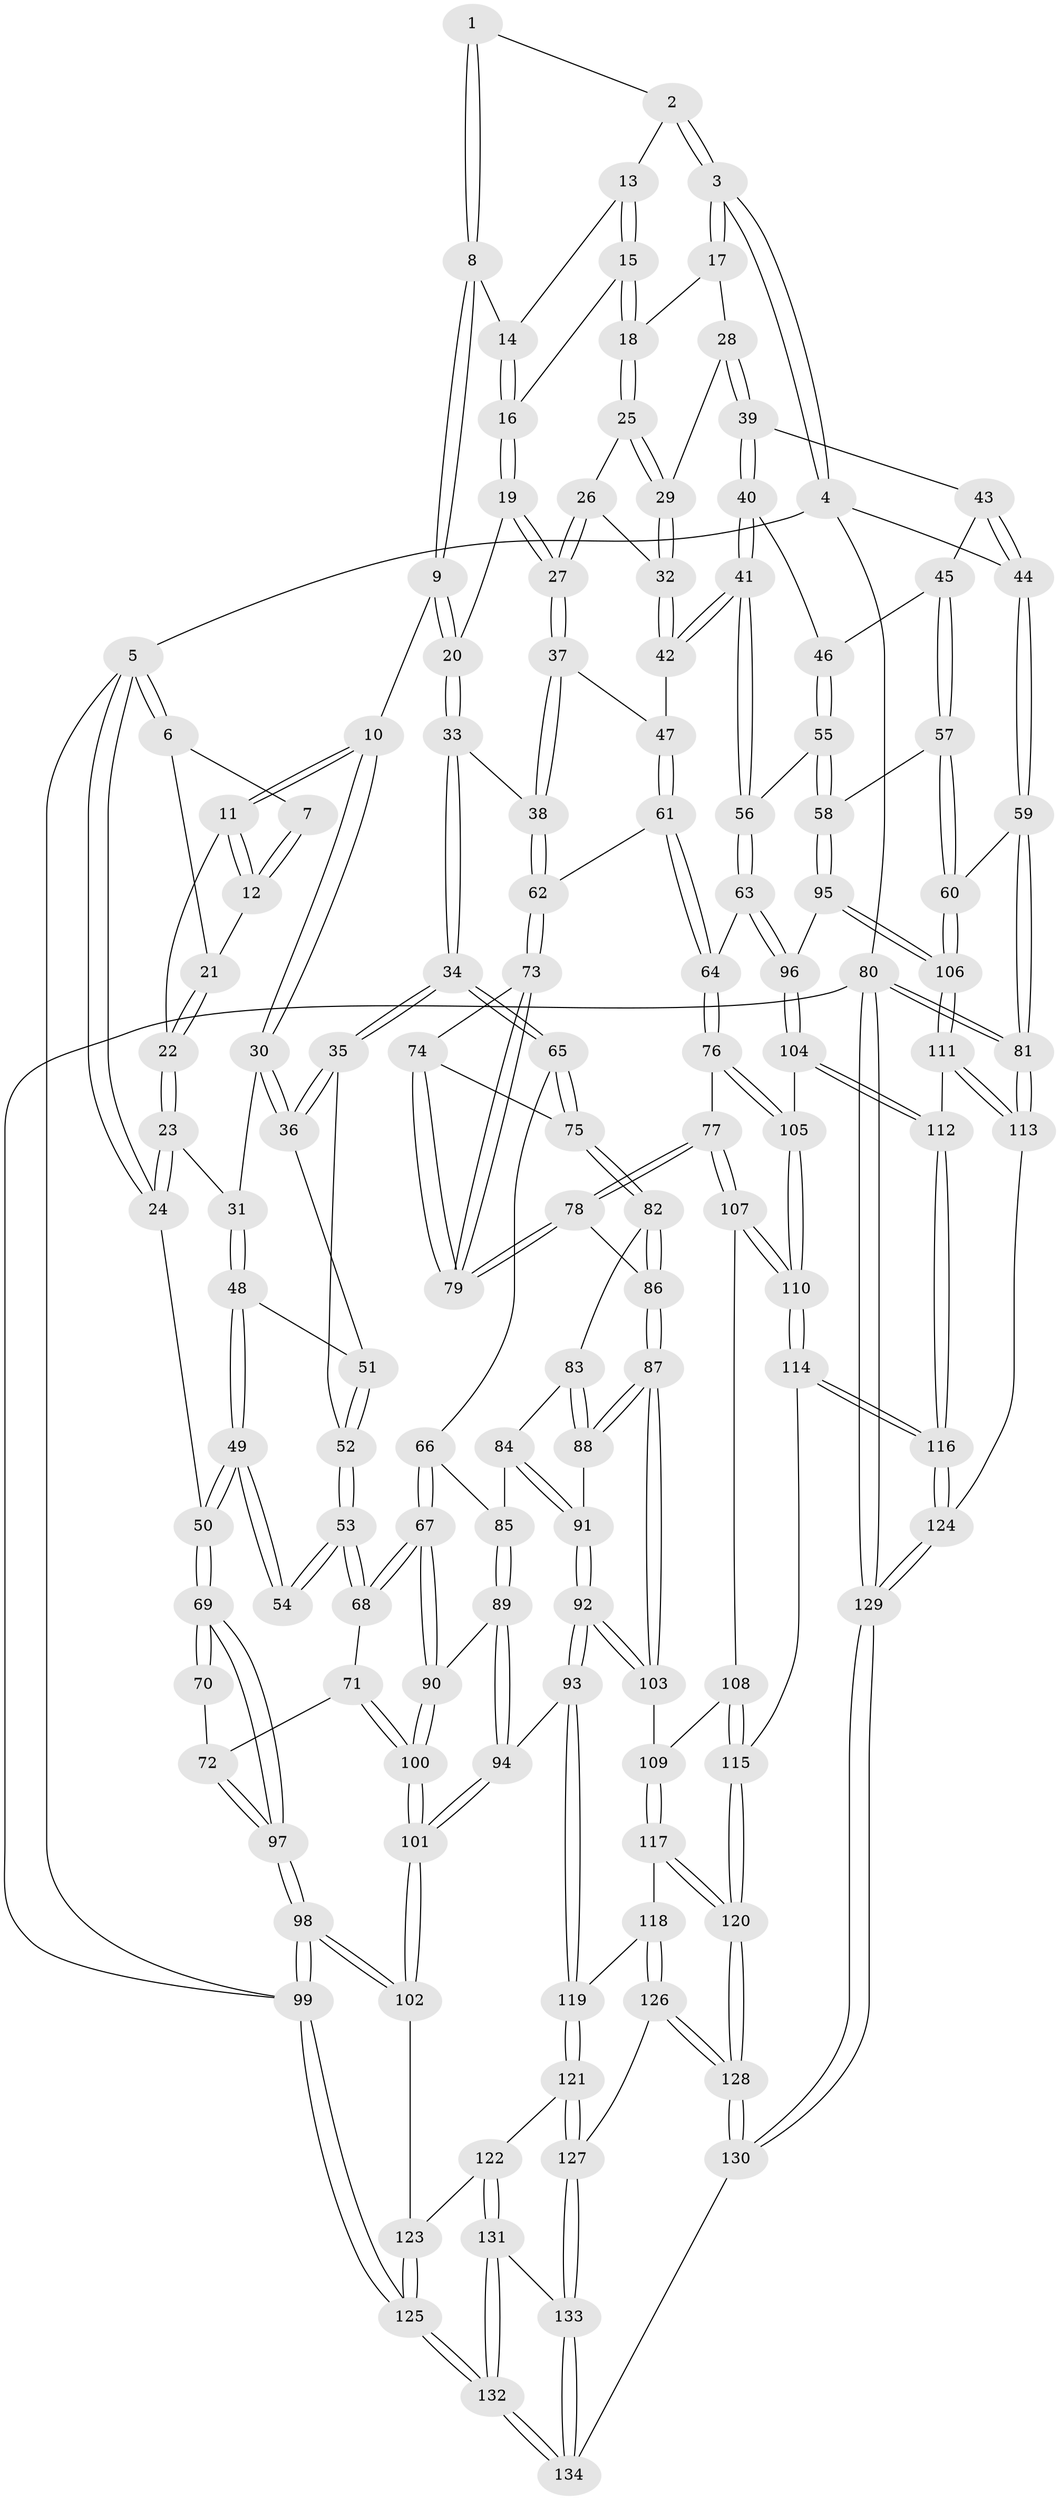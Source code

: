 // Generated by graph-tools (version 1.1) at 2025/11/02/27/25 16:11:59]
// undirected, 134 vertices, 332 edges
graph export_dot {
graph [start="1"]
  node [color=gray90,style=filled];
  1 [pos="+0.4990765306381252+0"];
  2 [pos="+0.9416420641305843+0"];
  3 [pos="+1+0"];
  4 [pos="+1+0"];
  5 [pos="+0+0"];
  6 [pos="+0+0"];
  7 [pos="+0.3487430784058484+0"];
  8 [pos="+0.521842766515692+0.0040992215285201705"];
  9 [pos="+0.5044836052176609+0.07384219260809713"];
  10 [pos="+0.32641588208772265+0.130872245446707"];
  11 [pos="+0.2866366199104142+0.0872243327407025"];
  12 [pos="+0.28739960003934295+0.06648637717564161"];
  13 [pos="+0.7166749761080279+0.052579232672624016"];
  14 [pos="+0.6575391635914998+0.05383593806115706"];
  15 [pos="+0.7362414371176593+0.11838504604573745"];
  16 [pos="+0.6471184875959026+0.1362663457066152"];
  17 [pos="+0.8456360778651559+0.11826104052104165"];
  18 [pos="+0.7438570153796239+0.12679856568671627"];
  19 [pos="+0.5995854812438505+0.17197507317849733"];
  20 [pos="+0.5302162112728833+0.13877391720985963"];
  21 [pos="+0.04199406720397215+0"];
  22 [pos="+0.14004176919079453+0.11336468504902832"];
  23 [pos="+0.11177721553287184+0.19087395870858162"];
  24 [pos="+0+0.10604632933291556"];
  25 [pos="+0.7384836856277182+0.15853631757719802"];
  26 [pos="+0.7162310558819992+0.18616248924417905"];
  27 [pos="+0.6524079601825127+0.24460013622276228"];
  28 [pos="+0.8557531876489581+0.19294371644924901"];
  29 [pos="+0.7849577483475935+0.2132720884294541"];
  30 [pos="+0.3240383591078616+0.2254452554067022"];
  31 [pos="+0.12001307231855718+0.21628830848847813"];
  32 [pos="+0.7704522587454674+0.24925575861211047"];
  33 [pos="+0.44211875115909943+0.320317137083304"];
  34 [pos="+0.4024572334574692+0.3321844131468373"];
  35 [pos="+0.3722054720824674+0.30446852735680163"];
  36 [pos="+0.33877634093451703+0.2598903251143109"];
  37 [pos="+0.6575830026882529+0.28517636713244165"];
  38 [pos="+0.5235619123041194+0.34334772709178296"];
  39 [pos="+0.8612387908465337+0.20035377025031173"];
  40 [pos="+0.8629972308457019+0.29261928668107223"];
  41 [pos="+0.7735611206514859+0.333597855287309"];
  42 [pos="+0.7539790680931585+0.32336056816319275"];
  43 [pos="+0.974906306602629+0.19854382434877624"];
  44 [pos="+1+0"];
  45 [pos="+0.9184766495319542+0.3112103646545976"];
  46 [pos="+0.915639360181452+0.31093659076049734"];
  47 [pos="+0.700092048463637+0.31692181096074185"];
  48 [pos="+0.11555742864248283+0.25574917889038296"];
  49 [pos="+0.08924892872188087+0.2946120455264297"];
  50 [pos="+0+0.3223556133367578"];
  51 [pos="+0.19037009163374652+0.3061785979365397"];
  52 [pos="+0.209639948349742+0.3561049494658087"];
  53 [pos="+0.18569177944944784+0.45839263745530057"];
  54 [pos="+0.09413248325826666+0.3734656951769472"];
  55 [pos="+0.8368639881688846+0.4750466250480605"];
  56 [pos="+0.8186719412140213+0.4741299643870702"];
  57 [pos="+1+0.4384006922595266"];
  58 [pos="+0.9389107050004104+0.4965816414518898"];
  59 [pos="+1+0.43537137269573306"];
  60 [pos="+1+0.4381602028161476"];
  61 [pos="+0.6635152605870015+0.4135051970764944"];
  62 [pos="+0.5684810997060931+0.42241712256974995"];
  63 [pos="+0.7755823235363941+0.510555601582337"];
  64 [pos="+0.7110122438178997+0.5301043518720063"];
  65 [pos="+0.3997779788296379+0.340890801143713"];
  66 [pos="+0.3028474434944424+0.4401381330097323"];
  67 [pos="+0.22066030708687773+0.49091857871167177"];
  68 [pos="+0.19411710018031358+0.47763484759884095"];
  69 [pos="+0+0.36794818300933224"];
  70 [pos="+0.07311999308216238+0.38635686800018865"];
  71 [pos="+0.08336918903055118+0.5298312610480334"];
  72 [pos="+0+0.5036718495296529"];
  73 [pos="+0.5682647595117606+0.42677512715897636"];
  74 [pos="+0.4916474154223433+0.4687468442338555"];
  75 [pos="+0.43922617582827655+0.46363038579413346"];
  76 [pos="+0.6862190826485367+0.5521911466589743"];
  77 [pos="+0.6178138036804752+0.5603849333493862"];
  78 [pos="+0.5897663961819669+0.5520559594368024"];
  79 [pos="+0.5825768978060158+0.5292156636445406"];
  80 [pos="+1+1"];
  81 [pos="+1+0.902301132412618"];
  82 [pos="+0.4384624167444393+0.48775941512093324"];
  83 [pos="+0.4244028278117328+0.5050275101443763"];
  84 [pos="+0.39616259727242537+0.5366017374749938"];
  85 [pos="+0.3888538884766101+0.5354350698112351"];
  86 [pos="+0.5347185582415951+0.5744984143579146"];
  87 [pos="+0.5173939377155091+0.5937226226097062"];
  88 [pos="+0.46761832742889786+0.5891811062730657"];
  89 [pos="+0.2689587215130013+0.5714352491230548"];
  90 [pos="+0.2367125167637563+0.5357809370260345"];
  91 [pos="+0.41013907203787364+0.5871552061235998"];
  92 [pos="+0.3503416052211047+0.6864917832463219"];
  93 [pos="+0.3257504887600012+0.6986533292486282"];
  94 [pos="+0.3216224469522157+0.6957606596372967"];
  95 [pos="+0.9160710079368501+0.6172049950625722"];
  96 [pos="+0.8242081410212175+0.616462473410713"];
  97 [pos="+0+0.5192838784585507"];
  98 [pos="+0+0.9059931183186168"];
  99 [pos="+0+1"];
  100 [pos="+0.09222467075342523+0.7205120481175153"];
  101 [pos="+0.09212211530091267+0.7209062670764895"];
  102 [pos="+0.08198312579732477+0.731716148670727"];
  103 [pos="+0.49464707956773196+0.6840095845648895"];
  104 [pos="+0.7982090339396768+0.6906574969220545"];
  105 [pos="+0.6998785999516485+0.5936455218541525"];
  106 [pos="+0.9348307445342866+0.6746009347288168"];
  107 [pos="+0.6095402816763178+0.6746489084990458"];
  108 [pos="+0.5679338895810041+0.7091279614989275"];
  109 [pos="+0.5014266052761864+0.6933482530458156"];
  110 [pos="+0.6845391408475637+0.7186845730867996"];
  111 [pos="+0.9450619177817257+0.7220538202887764"];
  112 [pos="+0.8053887135074662+0.7316837238829341"];
  113 [pos="+1+0.8531477687858153"];
  114 [pos="+0.7235235632786868+0.8076940843967508"];
  115 [pos="+0.6270336572640409+0.8284695886220569"];
  116 [pos="+0.730330550816026+0.8093371522061369"];
  117 [pos="+0.4859053976898415+0.8270945620263096"];
  118 [pos="+0.45947604509709455+0.8375033930648578"];
  119 [pos="+0.3284799506598526+0.7195151937253236"];
  120 [pos="+0.5968363827225746+0.849502058430198"];
  121 [pos="+0.2767026421722918+0.8462690083310462"];
  122 [pos="+0.26636565679457685+0.8568068019665126"];
  123 [pos="+0.20632831764377269+0.8358087808137808"];
  124 [pos="+0.7985628366037151+0.9201627376760558"];
  125 [pos="+0+1"];
  126 [pos="+0.44054303035561226+0.8713990131596081"];
  127 [pos="+0.4253736166177807+0.8829403718566883"];
  128 [pos="+0.574267171223069+1"];
  129 [pos="+0.7095812202104841+1"];
  130 [pos="+0.5892024853215344+1"];
  131 [pos="+0.26339364375981034+0.9444915027711192"];
  132 [pos="+0.11565472074973988+1"];
  133 [pos="+0.4038909829609202+0.9259423142081934"];
  134 [pos="+0.43939923857856916+1"];
  1 -- 2;
  1 -- 8;
  1 -- 8;
  2 -- 3;
  2 -- 3;
  2 -- 13;
  3 -- 4;
  3 -- 4;
  3 -- 17;
  3 -- 17;
  4 -- 5;
  4 -- 44;
  4 -- 80;
  5 -- 6;
  5 -- 6;
  5 -- 24;
  5 -- 24;
  5 -- 99;
  6 -- 7;
  6 -- 21;
  7 -- 12;
  7 -- 12;
  8 -- 9;
  8 -- 9;
  8 -- 14;
  9 -- 10;
  9 -- 20;
  9 -- 20;
  10 -- 11;
  10 -- 11;
  10 -- 30;
  10 -- 30;
  11 -- 12;
  11 -- 12;
  11 -- 22;
  12 -- 21;
  13 -- 14;
  13 -- 15;
  13 -- 15;
  14 -- 16;
  14 -- 16;
  15 -- 16;
  15 -- 18;
  15 -- 18;
  16 -- 19;
  16 -- 19;
  17 -- 18;
  17 -- 28;
  18 -- 25;
  18 -- 25;
  19 -- 20;
  19 -- 27;
  19 -- 27;
  20 -- 33;
  20 -- 33;
  21 -- 22;
  21 -- 22;
  22 -- 23;
  22 -- 23;
  23 -- 24;
  23 -- 24;
  23 -- 31;
  24 -- 50;
  25 -- 26;
  25 -- 29;
  25 -- 29;
  26 -- 27;
  26 -- 27;
  26 -- 32;
  27 -- 37;
  27 -- 37;
  28 -- 29;
  28 -- 39;
  28 -- 39;
  29 -- 32;
  29 -- 32;
  30 -- 31;
  30 -- 36;
  30 -- 36;
  31 -- 48;
  31 -- 48;
  32 -- 42;
  32 -- 42;
  33 -- 34;
  33 -- 34;
  33 -- 38;
  34 -- 35;
  34 -- 35;
  34 -- 65;
  34 -- 65;
  35 -- 36;
  35 -- 36;
  35 -- 52;
  36 -- 51;
  37 -- 38;
  37 -- 38;
  37 -- 47;
  38 -- 62;
  38 -- 62;
  39 -- 40;
  39 -- 40;
  39 -- 43;
  40 -- 41;
  40 -- 41;
  40 -- 46;
  41 -- 42;
  41 -- 42;
  41 -- 56;
  41 -- 56;
  42 -- 47;
  43 -- 44;
  43 -- 44;
  43 -- 45;
  44 -- 59;
  44 -- 59;
  45 -- 46;
  45 -- 57;
  45 -- 57;
  46 -- 55;
  46 -- 55;
  47 -- 61;
  47 -- 61;
  48 -- 49;
  48 -- 49;
  48 -- 51;
  49 -- 50;
  49 -- 50;
  49 -- 54;
  49 -- 54;
  50 -- 69;
  50 -- 69;
  51 -- 52;
  51 -- 52;
  52 -- 53;
  52 -- 53;
  53 -- 54;
  53 -- 54;
  53 -- 68;
  53 -- 68;
  55 -- 56;
  55 -- 58;
  55 -- 58;
  56 -- 63;
  56 -- 63;
  57 -- 58;
  57 -- 60;
  57 -- 60;
  58 -- 95;
  58 -- 95;
  59 -- 60;
  59 -- 81;
  59 -- 81;
  60 -- 106;
  60 -- 106;
  61 -- 62;
  61 -- 64;
  61 -- 64;
  62 -- 73;
  62 -- 73;
  63 -- 64;
  63 -- 96;
  63 -- 96;
  64 -- 76;
  64 -- 76;
  65 -- 66;
  65 -- 75;
  65 -- 75;
  66 -- 67;
  66 -- 67;
  66 -- 85;
  67 -- 68;
  67 -- 68;
  67 -- 90;
  67 -- 90;
  68 -- 71;
  69 -- 70;
  69 -- 70;
  69 -- 97;
  69 -- 97;
  70 -- 72;
  71 -- 72;
  71 -- 100;
  71 -- 100;
  72 -- 97;
  72 -- 97;
  73 -- 74;
  73 -- 79;
  73 -- 79;
  74 -- 75;
  74 -- 79;
  74 -- 79;
  75 -- 82;
  75 -- 82;
  76 -- 77;
  76 -- 105;
  76 -- 105;
  77 -- 78;
  77 -- 78;
  77 -- 107;
  77 -- 107;
  78 -- 79;
  78 -- 79;
  78 -- 86;
  80 -- 81;
  80 -- 81;
  80 -- 129;
  80 -- 129;
  80 -- 99;
  81 -- 113;
  81 -- 113;
  82 -- 83;
  82 -- 86;
  82 -- 86;
  83 -- 84;
  83 -- 88;
  83 -- 88;
  84 -- 85;
  84 -- 91;
  84 -- 91;
  85 -- 89;
  85 -- 89;
  86 -- 87;
  86 -- 87;
  87 -- 88;
  87 -- 88;
  87 -- 103;
  87 -- 103;
  88 -- 91;
  89 -- 90;
  89 -- 94;
  89 -- 94;
  90 -- 100;
  90 -- 100;
  91 -- 92;
  91 -- 92;
  92 -- 93;
  92 -- 93;
  92 -- 103;
  92 -- 103;
  93 -- 94;
  93 -- 119;
  93 -- 119;
  94 -- 101;
  94 -- 101;
  95 -- 96;
  95 -- 106;
  95 -- 106;
  96 -- 104;
  96 -- 104;
  97 -- 98;
  97 -- 98;
  98 -- 99;
  98 -- 99;
  98 -- 102;
  98 -- 102;
  99 -- 125;
  99 -- 125;
  100 -- 101;
  100 -- 101;
  101 -- 102;
  101 -- 102;
  102 -- 123;
  103 -- 109;
  104 -- 105;
  104 -- 112;
  104 -- 112;
  105 -- 110;
  105 -- 110;
  106 -- 111;
  106 -- 111;
  107 -- 108;
  107 -- 110;
  107 -- 110;
  108 -- 109;
  108 -- 115;
  108 -- 115;
  109 -- 117;
  109 -- 117;
  110 -- 114;
  110 -- 114;
  111 -- 112;
  111 -- 113;
  111 -- 113;
  112 -- 116;
  112 -- 116;
  113 -- 124;
  114 -- 115;
  114 -- 116;
  114 -- 116;
  115 -- 120;
  115 -- 120;
  116 -- 124;
  116 -- 124;
  117 -- 118;
  117 -- 120;
  117 -- 120;
  118 -- 119;
  118 -- 126;
  118 -- 126;
  119 -- 121;
  119 -- 121;
  120 -- 128;
  120 -- 128;
  121 -- 122;
  121 -- 127;
  121 -- 127;
  122 -- 123;
  122 -- 131;
  122 -- 131;
  123 -- 125;
  123 -- 125;
  124 -- 129;
  124 -- 129;
  125 -- 132;
  125 -- 132;
  126 -- 127;
  126 -- 128;
  126 -- 128;
  127 -- 133;
  127 -- 133;
  128 -- 130;
  128 -- 130;
  129 -- 130;
  129 -- 130;
  130 -- 134;
  131 -- 132;
  131 -- 132;
  131 -- 133;
  132 -- 134;
  132 -- 134;
  133 -- 134;
  133 -- 134;
}
